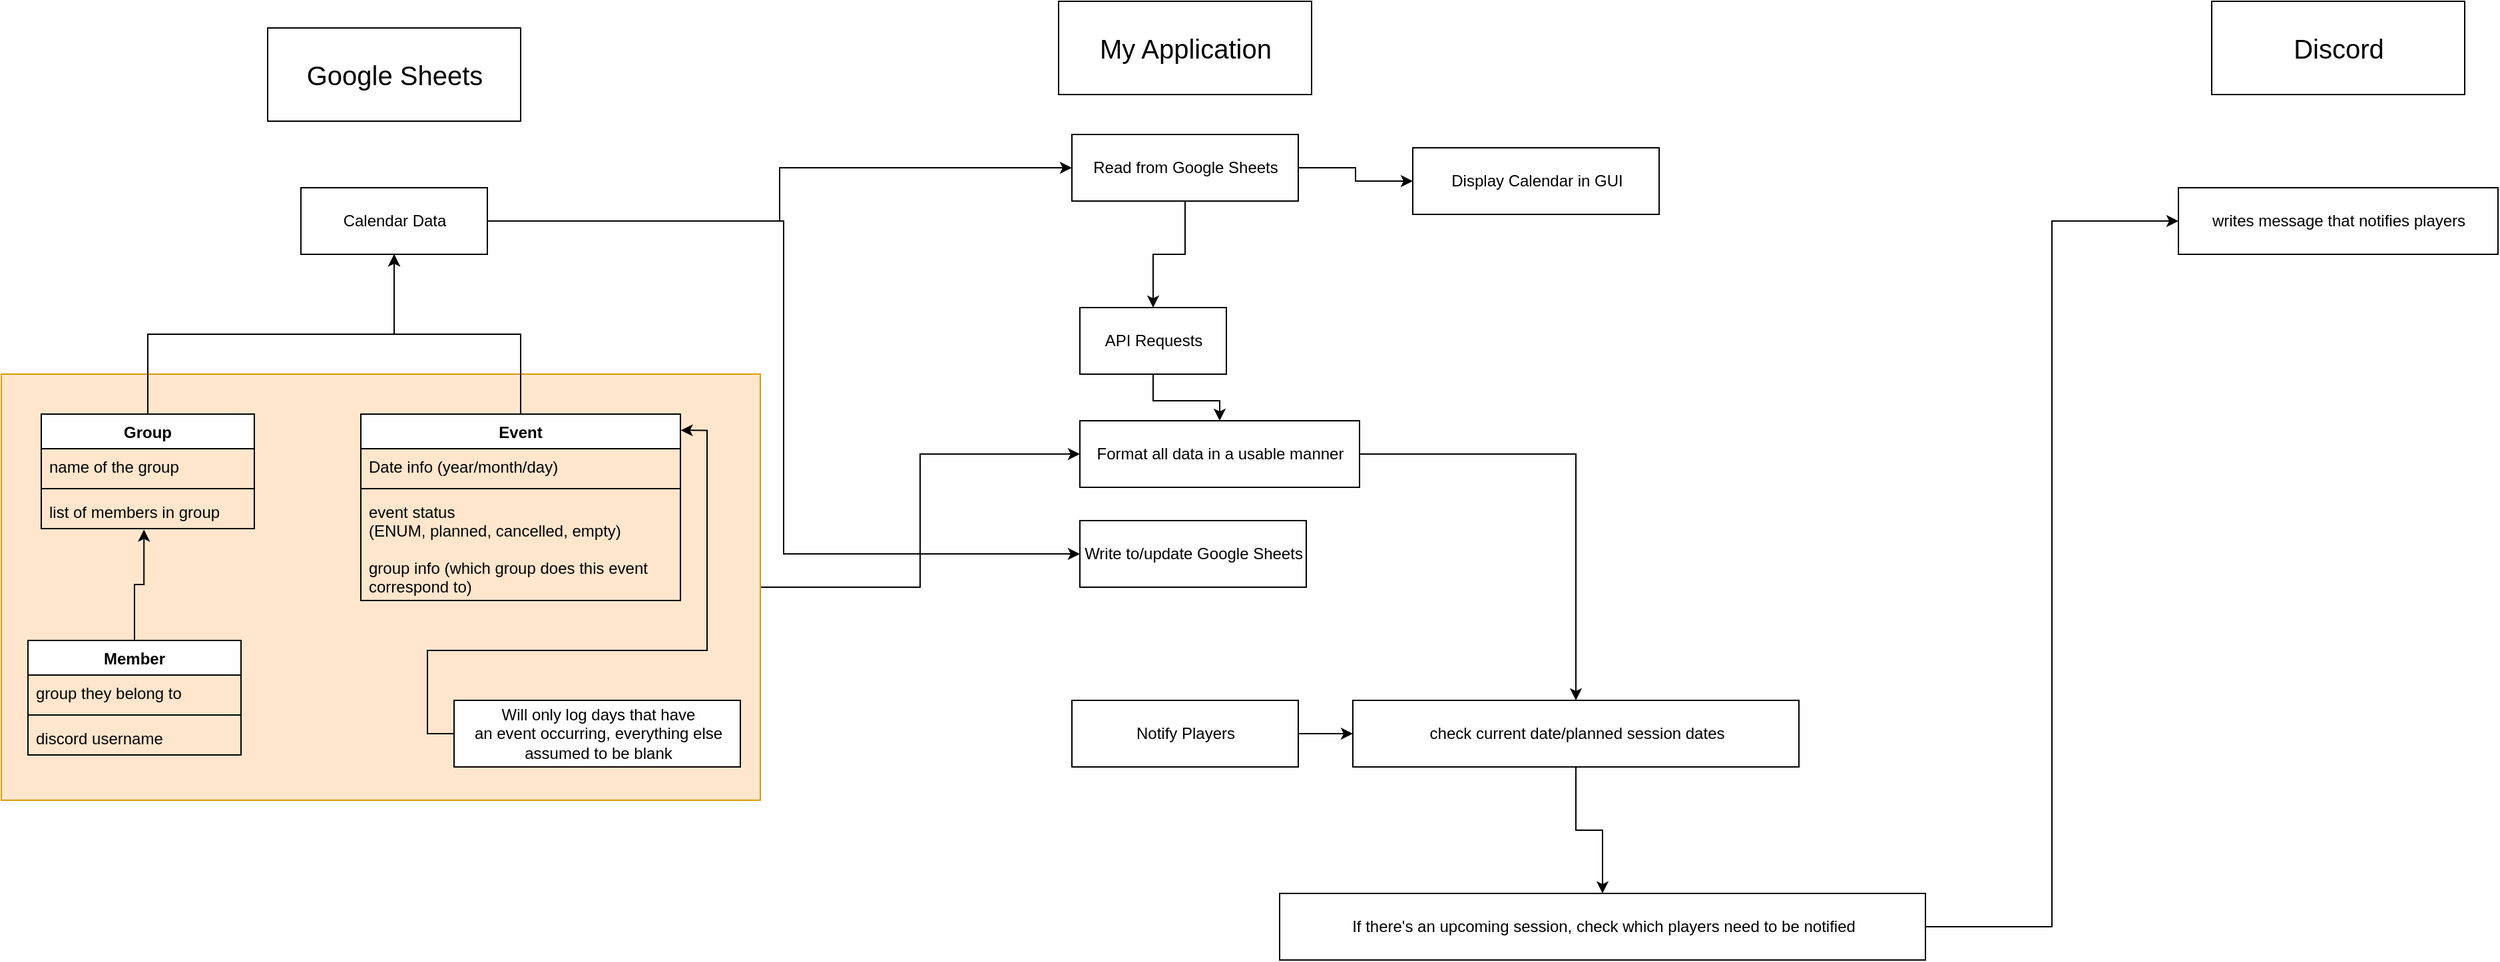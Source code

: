 <mxfile version="12.8.1" type="device"><diagram id="C5RBs43oDa-KdzZeNtuy" name="Page-1"><mxGraphModel dx="2462" dy="866" grid="1" gridSize="10" guides="1" tooltips="1" connect="1" arrows="1" fold="1" page="1" pageScale="1" pageWidth="827" pageHeight="1169" math="0" shadow="0"><root><mxCell id="WIyWlLk6GJQsqaUBKTNV-0"/><mxCell id="WIyWlLk6GJQsqaUBKTNV-1" parent="WIyWlLk6GJQsqaUBKTNV-0"/><mxCell id="iNuNwS70LBEKXkKjz49l-50" style="edgeStyle=orthogonalEdgeStyle;rounded=0;orthogonalLoop=1;jettySize=auto;html=1;exitX=1;exitY=0.5;exitDx=0;exitDy=0;entryX=0;entryY=0.5;entryDx=0;entryDy=0;" edge="1" parent="WIyWlLk6GJQsqaUBKTNV-1" source="iNuNwS70LBEKXkKjz49l-49" target="iNuNwS70LBEKXkKjz49l-47"><mxGeometry relative="1" as="geometry"/></mxCell><mxCell id="iNuNwS70LBEKXkKjz49l-49" value="" style="rounded=0;whiteSpace=wrap;html=1;fillColor=#ffe6cc;strokeColor=#d79b00;" vertex="1" parent="WIyWlLk6GJQsqaUBKTNV-1"><mxGeometry x="-380" y="290" width="570" height="320" as="geometry"/></mxCell><mxCell id="iNuNwS70LBEKXkKjz49l-0" value="&lt;font style=&quot;font-size: 20px&quot;&gt;My Application&lt;/font&gt;" style="html=1;" vertex="1" parent="WIyWlLk6GJQsqaUBKTNV-1"><mxGeometry x="414" y="10" width="190" height="70" as="geometry"/></mxCell><mxCell id="iNuNwS70LBEKXkKjz49l-9" style="edgeStyle=orthogonalEdgeStyle;rounded=0;orthogonalLoop=1;jettySize=auto;html=1;exitX=1;exitY=0.5;exitDx=0;exitDy=0;entryX=0;entryY=0.5;entryDx=0;entryDy=0;" edge="1" parent="WIyWlLk6GJQsqaUBKTNV-1" source="iNuNwS70LBEKXkKjz49l-2" target="iNuNwS70LBEKXkKjz49l-10"><mxGeometry relative="1" as="geometry"><mxPoint x="360" y="210" as="targetPoint"/></mxGeometry></mxCell><mxCell id="iNuNwS70LBEKXkKjz49l-13" style="edgeStyle=orthogonalEdgeStyle;rounded=0;orthogonalLoop=1;jettySize=auto;html=1;exitX=1;exitY=0.5;exitDx=0;exitDy=0;entryX=0;entryY=0.5;entryDx=0;entryDy=0;" edge="1" parent="WIyWlLk6GJQsqaUBKTNV-1" source="iNuNwS70LBEKXkKjz49l-2" target="iNuNwS70LBEKXkKjz49l-8"><mxGeometry relative="1" as="geometry"/></mxCell><mxCell id="iNuNwS70LBEKXkKjz49l-2" value="Calendar Data" style="html=1;" vertex="1" parent="WIyWlLk6GJQsqaUBKTNV-1"><mxGeometry x="-155" y="150" width="140" height="50" as="geometry"/></mxCell><mxCell id="iNuNwS70LBEKXkKjz49l-14" style="edgeStyle=orthogonalEdgeStyle;rounded=0;orthogonalLoop=1;jettySize=auto;html=1;exitX=1;exitY=0.5;exitDx=0;exitDy=0;" edge="1" parent="WIyWlLk6GJQsqaUBKTNV-1" source="iNuNwS70LBEKXkKjz49l-8" target="iNuNwS70LBEKXkKjz49l-15"><mxGeometry relative="1" as="geometry"><mxPoint x="630" y="145" as="targetPoint"/></mxGeometry></mxCell><mxCell id="iNuNwS70LBEKXkKjz49l-45" style="edgeStyle=orthogonalEdgeStyle;rounded=0;orthogonalLoop=1;jettySize=auto;html=1;exitX=0.5;exitY=1;exitDx=0;exitDy=0;entryX=0.5;entryY=0;entryDx=0;entryDy=0;" edge="1" parent="WIyWlLk6GJQsqaUBKTNV-1" source="iNuNwS70LBEKXkKjz49l-8" target="iNuNwS70LBEKXkKjz49l-43"><mxGeometry relative="1" as="geometry"/></mxCell><mxCell id="iNuNwS70LBEKXkKjz49l-8" value="Read from Google Sheets" style="html=1;" vertex="1" parent="WIyWlLk6GJQsqaUBKTNV-1"><mxGeometry x="424" y="110" width="170" height="50" as="geometry"/></mxCell><mxCell id="iNuNwS70LBEKXkKjz49l-10" value="Write to/update Google Sheets" style="html=1;" vertex="1" parent="WIyWlLk6GJQsqaUBKTNV-1"><mxGeometry x="430" y="400" width="170" height="50" as="geometry"/></mxCell><mxCell id="iNuNwS70LBEKXkKjz49l-15" value="Display Calendar in GUI" style="html=1;" vertex="1" parent="WIyWlLk6GJQsqaUBKTNV-1"><mxGeometry x="680" y="120" width="185" height="50" as="geometry"/></mxCell><mxCell id="iNuNwS70LBEKXkKjz49l-26" style="edgeStyle=orthogonalEdgeStyle;rounded=0;orthogonalLoop=1;jettySize=auto;html=1;exitX=0;exitY=0.5;exitDx=0;exitDy=0;entryX=1.001;entryY=0.087;entryDx=0;entryDy=0;entryPerimeter=0;" edge="1" parent="WIyWlLk6GJQsqaUBKTNV-1" source="iNuNwS70LBEKXkKjz49l-20" target="iNuNwS70LBEKXkKjz49l-22"><mxGeometry relative="1" as="geometry"/></mxCell><mxCell id="iNuNwS70LBEKXkKjz49l-20" value="Will only log days that have &lt;br&gt;an event occurring, everything else&lt;br&gt;assumed to be blank" style="html=1;" vertex="1" parent="WIyWlLk6GJQsqaUBKTNV-1"><mxGeometry x="-40" y="535" width="215" height="50" as="geometry"/></mxCell><mxCell id="iNuNwS70LBEKXkKjz49l-36" style="edgeStyle=orthogonalEdgeStyle;rounded=0;orthogonalLoop=1;jettySize=auto;html=1;exitX=0.5;exitY=0;exitDx=0;exitDy=0;entryX=0.5;entryY=1;entryDx=0;entryDy=0;" edge="1" parent="WIyWlLk6GJQsqaUBKTNV-1" source="iNuNwS70LBEKXkKjz49l-22" target="iNuNwS70LBEKXkKjz49l-2"><mxGeometry relative="1" as="geometry"/></mxCell><mxCell id="iNuNwS70LBEKXkKjz49l-22" value="Event" style="swimlane;fontStyle=1;align=center;verticalAlign=top;childLayout=stackLayout;horizontal=1;startSize=26;horizontalStack=0;resizeParent=1;resizeParentMax=0;resizeLast=0;collapsible=1;marginBottom=0;" vertex="1" parent="WIyWlLk6GJQsqaUBKTNV-1"><mxGeometry x="-110" y="320" width="240" height="140" as="geometry"/></mxCell><mxCell id="iNuNwS70LBEKXkKjz49l-23" value="Date info (year/month/day)" style="text;strokeColor=none;fillColor=none;align=left;verticalAlign=top;spacingLeft=4;spacingRight=4;overflow=hidden;rotatable=0;points=[[0,0.5],[1,0.5]];portConstraint=eastwest;" vertex="1" parent="iNuNwS70LBEKXkKjz49l-22"><mxGeometry y="26" width="240" height="26" as="geometry"/></mxCell><mxCell id="iNuNwS70LBEKXkKjz49l-24" value="" style="line;strokeWidth=1;fillColor=none;align=left;verticalAlign=middle;spacingTop=-1;spacingLeft=3;spacingRight=3;rotatable=0;labelPosition=right;points=[];portConstraint=eastwest;" vertex="1" parent="iNuNwS70LBEKXkKjz49l-22"><mxGeometry y="52" width="240" height="8" as="geometry"/></mxCell><mxCell id="iNuNwS70LBEKXkKjz49l-25" value="event status &#10;(ENUM, planned, cancelled, empty)&#10;&#10;group info (which group does this event &#10;correspond to)" style="text;strokeColor=none;fillColor=none;align=left;verticalAlign=top;spacingLeft=4;spacingRight=4;overflow=hidden;rotatable=0;points=[[0,0.5],[1,0.5]];portConstraint=eastwest;" vertex="1" parent="iNuNwS70LBEKXkKjz49l-22"><mxGeometry y="60" width="240" height="80" as="geometry"/></mxCell><mxCell id="iNuNwS70LBEKXkKjz49l-38" style="edgeStyle=orthogonalEdgeStyle;rounded=0;orthogonalLoop=1;jettySize=auto;html=1;exitX=0.5;exitY=0;exitDx=0;exitDy=0;entryX=0.5;entryY=1;entryDx=0;entryDy=0;" edge="1" parent="WIyWlLk6GJQsqaUBKTNV-1" source="iNuNwS70LBEKXkKjz49l-27" target="iNuNwS70LBEKXkKjz49l-2"><mxGeometry relative="1" as="geometry"/></mxCell><mxCell id="iNuNwS70LBEKXkKjz49l-27" value="Group" style="swimlane;fontStyle=1;align=center;verticalAlign=top;childLayout=stackLayout;horizontal=1;startSize=26;horizontalStack=0;resizeParent=1;resizeParentMax=0;resizeLast=0;collapsible=1;marginBottom=0;" vertex="1" parent="WIyWlLk6GJQsqaUBKTNV-1"><mxGeometry x="-350" y="320" width="160" height="86" as="geometry"/></mxCell><mxCell id="iNuNwS70LBEKXkKjz49l-28" value="name of the group" style="text;strokeColor=none;fillColor=none;align=left;verticalAlign=top;spacingLeft=4;spacingRight=4;overflow=hidden;rotatable=0;points=[[0,0.5],[1,0.5]];portConstraint=eastwest;" vertex="1" parent="iNuNwS70LBEKXkKjz49l-27"><mxGeometry y="26" width="160" height="26" as="geometry"/></mxCell><mxCell id="iNuNwS70LBEKXkKjz49l-29" value="" style="line;strokeWidth=1;fillColor=none;align=left;verticalAlign=middle;spacingTop=-1;spacingLeft=3;spacingRight=3;rotatable=0;labelPosition=right;points=[];portConstraint=eastwest;" vertex="1" parent="iNuNwS70LBEKXkKjz49l-27"><mxGeometry y="52" width="160" height="8" as="geometry"/></mxCell><mxCell id="iNuNwS70LBEKXkKjz49l-30" value="list of members in group" style="text;strokeColor=none;fillColor=none;align=left;verticalAlign=top;spacingLeft=4;spacingRight=4;overflow=hidden;rotatable=0;points=[[0,0.5],[1,0.5]];portConstraint=eastwest;" vertex="1" parent="iNuNwS70LBEKXkKjz49l-27"><mxGeometry y="60" width="160" height="26" as="geometry"/></mxCell><mxCell id="iNuNwS70LBEKXkKjz49l-35" style="edgeStyle=orthogonalEdgeStyle;rounded=0;orthogonalLoop=1;jettySize=auto;html=1;exitX=0.5;exitY=0;exitDx=0;exitDy=0;entryX=0.482;entryY=1.03;entryDx=0;entryDy=0;entryPerimeter=0;" edge="1" parent="WIyWlLk6GJQsqaUBKTNV-1" source="iNuNwS70LBEKXkKjz49l-31" target="iNuNwS70LBEKXkKjz49l-30"><mxGeometry relative="1" as="geometry"/></mxCell><mxCell id="iNuNwS70LBEKXkKjz49l-31" value="Member" style="swimlane;fontStyle=1;align=center;verticalAlign=top;childLayout=stackLayout;horizontal=1;startSize=26;horizontalStack=0;resizeParent=1;resizeParentMax=0;resizeLast=0;collapsible=1;marginBottom=0;" vertex="1" parent="WIyWlLk6GJQsqaUBKTNV-1"><mxGeometry x="-360" y="490" width="160" height="86" as="geometry"/></mxCell><mxCell id="iNuNwS70LBEKXkKjz49l-32" value="group they belong to" style="text;strokeColor=none;fillColor=none;align=left;verticalAlign=top;spacingLeft=4;spacingRight=4;overflow=hidden;rotatable=0;points=[[0,0.5],[1,0.5]];portConstraint=eastwest;" vertex="1" parent="iNuNwS70LBEKXkKjz49l-31"><mxGeometry y="26" width="160" height="26" as="geometry"/></mxCell><mxCell id="iNuNwS70LBEKXkKjz49l-33" value="" style="line;strokeWidth=1;fillColor=none;align=left;verticalAlign=middle;spacingTop=-1;spacingLeft=3;spacingRight=3;rotatable=0;labelPosition=right;points=[];portConstraint=eastwest;" vertex="1" parent="iNuNwS70LBEKXkKjz49l-31"><mxGeometry y="52" width="160" height="8" as="geometry"/></mxCell><mxCell id="iNuNwS70LBEKXkKjz49l-34" value="discord username" style="text;strokeColor=none;fillColor=none;align=left;verticalAlign=top;spacingLeft=4;spacingRight=4;overflow=hidden;rotatable=0;points=[[0,0.5],[1,0.5]];portConstraint=eastwest;" vertex="1" parent="iNuNwS70LBEKXkKjz49l-31"><mxGeometry y="60" width="160" height="26" as="geometry"/></mxCell><mxCell id="iNuNwS70LBEKXkKjz49l-37" value="&lt;font style=&quot;font-size: 20px&quot;&gt;Google Sheets&lt;/font&gt;" style="html=1;" vertex="1" parent="WIyWlLk6GJQsqaUBKTNV-1"><mxGeometry x="-180" y="30" width="190" height="70" as="geometry"/></mxCell><mxCell id="iNuNwS70LBEKXkKjz49l-46" style="edgeStyle=orthogonalEdgeStyle;rounded=0;orthogonalLoop=1;jettySize=auto;html=1;exitX=0.5;exitY=1;exitDx=0;exitDy=0;" edge="1" parent="WIyWlLk6GJQsqaUBKTNV-1" source="iNuNwS70LBEKXkKjz49l-43" target="iNuNwS70LBEKXkKjz49l-47"><mxGeometry relative="1" as="geometry"><mxPoint x="485" y="350" as="targetPoint"/></mxGeometry></mxCell><mxCell id="iNuNwS70LBEKXkKjz49l-43" value="API Requests" style="html=1;" vertex="1" parent="WIyWlLk6GJQsqaUBKTNV-1"><mxGeometry x="430" y="240" width="110" height="50" as="geometry"/></mxCell><mxCell id="iNuNwS70LBEKXkKjz49l-55" style="edgeStyle=orthogonalEdgeStyle;rounded=0;orthogonalLoop=1;jettySize=auto;html=1;exitX=1;exitY=0.5;exitDx=0;exitDy=0;entryX=0.5;entryY=0;entryDx=0;entryDy=0;" edge="1" parent="WIyWlLk6GJQsqaUBKTNV-1" source="iNuNwS70LBEKXkKjz49l-47" target="iNuNwS70LBEKXkKjz49l-54"><mxGeometry relative="1" as="geometry"/></mxCell><mxCell id="iNuNwS70LBEKXkKjz49l-47" value="Format all data in a usable manner" style="html=1;" vertex="1" parent="WIyWlLk6GJQsqaUBKTNV-1"><mxGeometry x="430" y="325" width="210" height="50" as="geometry"/></mxCell><mxCell id="iNuNwS70LBEKXkKjz49l-51" value="&lt;font style=&quot;font-size: 20px&quot;&gt;Discord&lt;/font&gt;" style="html=1;" vertex="1" parent="WIyWlLk6GJQsqaUBKTNV-1"><mxGeometry x="1280" y="10" width="190" height="70" as="geometry"/></mxCell><mxCell id="iNuNwS70LBEKXkKjz49l-53" style="edgeStyle=orthogonalEdgeStyle;rounded=0;orthogonalLoop=1;jettySize=auto;html=1;exitX=1;exitY=0.5;exitDx=0;exitDy=0;" edge="1" parent="WIyWlLk6GJQsqaUBKTNV-1" source="iNuNwS70LBEKXkKjz49l-52" target="iNuNwS70LBEKXkKjz49l-54"><mxGeometry relative="1" as="geometry"><mxPoint x="690" y="560" as="targetPoint"/></mxGeometry></mxCell><mxCell id="iNuNwS70LBEKXkKjz49l-52" value="Notify Players" style="html=1;" vertex="1" parent="WIyWlLk6GJQsqaUBKTNV-1"><mxGeometry x="424" y="535" width="170" height="50" as="geometry"/></mxCell><mxCell id="iNuNwS70LBEKXkKjz49l-59" style="edgeStyle=orthogonalEdgeStyle;rounded=0;orthogonalLoop=1;jettySize=auto;html=1;exitX=0.5;exitY=1;exitDx=0;exitDy=0;entryX=0.5;entryY=0;entryDx=0;entryDy=0;" edge="1" parent="WIyWlLk6GJQsqaUBKTNV-1" source="iNuNwS70LBEKXkKjz49l-54" target="iNuNwS70LBEKXkKjz49l-58"><mxGeometry relative="1" as="geometry"/></mxCell><mxCell id="iNuNwS70LBEKXkKjz49l-54" value="check current date/planned session dates" style="html=1;" vertex="1" parent="WIyWlLk6GJQsqaUBKTNV-1"><mxGeometry x="635" y="535" width="335" height="50" as="geometry"/></mxCell><mxCell id="iNuNwS70LBEKXkKjz49l-61" style="edgeStyle=orthogonalEdgeStyle;rounded=0;orthogonalLoop=1;jettySize=auto;html=1;exitX=1;exitY=0.5;exitDx=0;exitDy=0;entryX=0;entryY=0.5;entryDx=0;entryDy=0;" edge="1" parent="WIyWlLk6GJQsqaUBKTNV-1" source="iNuNwS70LBEKXkKjz49l-58" target="iNuNwS70LBEKXkKjz49l-60"><mxGeometry relative="1" as="geometry"/></mxCell><mxCell id="iNuNwS70LBEKXkKjz49l-58" value="If there's an upcoming session, check which players need to be notified" style="html=1;" vertex="1" parent="WIyWlLk6GJQsqaUBKTNV-1"><mxGeometry x="580" y="680" width="485" height="50" as="geometry"/></mxCell><mxCell id="iNuNwS70LBEKXkKjz49l-60" value="writes message that notifies players" style="html=1;" vertex="1" parent="WIyWlLk6GJQsqaUBKTNV-1"><mxGeometry x="1255" y="150" width="240" height="50" as="geometry"/></mxCell></root></mxGraphModel></diagram></mxfile>